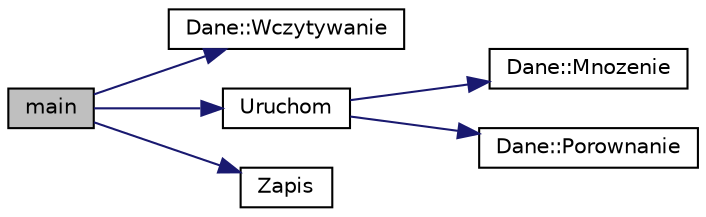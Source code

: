 digraph G
{
  edge [fontname="Helvetica",fontsize="10",labelfontname="Helvetica",labelfontsize="10"];
  node [fontname="Helvetica",fontsize="10",shape=record];
  rankdir="LR";
  Node1 [label="main",height=0.2,width=0.4,color="black", fillcolor="grey75", style="filled" fontcolor="black"];
  Node1 -> Node2 [color="midnightblue",fontsize="10",style="solid",fontname="Helvetica"];
  Node2 [label="Dane::Wczytywanie",height=0.2,width=0.4,color="black", fillcolor="white", style="filled",URL="$class_dane.html#a9866194fa136e3ae90a72124fd2dc8cc",tooltip="Wczytuje dane z pliku."];
  Node1 -> Node3 [color="midnightblue",fontsize="10",style="solid",fontname="Helvetica"];
  Node3 [label="Uruchom",height=0.2,width=0.4,color="black", fillcolor="white", style="filled",URL="$funkcje_8hh.html#ac1e549037ac5915fb1018a206697594d",tooltip="Funkcja uruchamiajaca algorytm."];
  Node3 -> Node4 [color="midnightblue",fontsize="10",style="solid",fontname="Helvetica"];
  Node4 [label="Dane::Mnozenie",height=0.2,width=0.4,color="black", fillcolor="white", style="filled",URL="$class_dane.html#ad651a90415d5253f5e2a0354a741dc7d",tooltip="Wykonuje operacje mnozenia."];
  Node3 -> Node5 [color="midnightblue",fontsize="10",style="solid",fontname="Helvetica"];
  Node5 [label="Dane::Porownanie",height=0.2,width=0.4,color="black", fillcolor="white", style="filled",URL="$class_dane.html#a83f86229196e9c4349433e18e89b2e3d",tooltip="Porownuje dwa obiekty klasy Dane."];
  Node1 -> Node6 [color="midnightblue",fontsize="10",style="solid",fontname="Helvetica"];
  Node6 [label="Zapis",height=0.2,width=0.4,color="black", fillcolor="white", style="filled",URL="$funkcje_8hh.html#a26b47c1c0a853ec6e39c299da7eff8b3",tooltip="Funkcja zapisujaca do pliku."];
}
